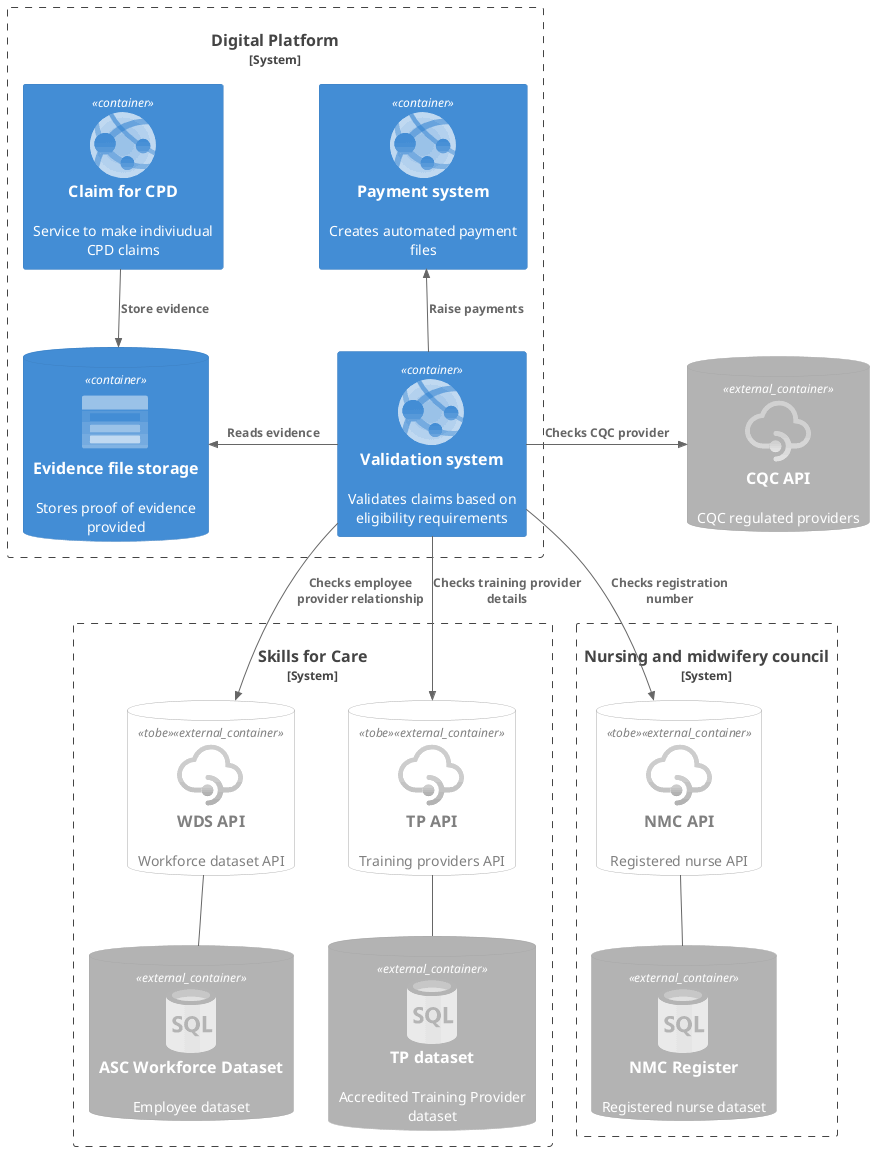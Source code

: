 @startuml ascw-c4-container-model-CPD-base
!include <azure/AzureCommon>
!include <azure/Web/AzureWebApp>
!include <azure/Web/AzureAPIManagement>
!include <azure/Databases/AzureSqlDatabase>
!include <azure/Storage/AzureBlobStorage>
!include <C4/C4_Container>
!include <C4/C4_Component>

AddRelTag("dashed", $lineStyle=DashedLine(), $legendText="external process\ndashed line")
AddElementTag("tobe", $bgColor="White", $fontColor="Gray", $borderColor="DarkGray", $legendText="to be external API")

System_Boundary(dp, "Digital Platform") {
  Container(sc, "Claim for CPD", "", $descr="Service to make indiviudual CPD claims", $sprite="AzureWebApp")
  Container(vs, "Validation system", "", $descr="Validates claims based on eligibility requirements", $sprite="AzureWebApp")  
  ContainerDb(fs, "Evidence file storage", "", $descr="Stores proof of evidence provided", $sprite="AzureBlobStorage")
  Container(ps, "Payment system", "", $descr="Creates automated payment files", $sprite="AzureWebApp")
}

System_Boundary(sfc, "Skills for Care") {
  ContainerDb_Ext(wds, "ASC Workforce Dataset", "", $descr="Employee dataset", $sprite="AzureSqlDatabase")
  ContainerDb_Ext(wda, "WDS API", "", $descr="Workforce dataset API", $sprite="AzureAPIManagement", $tags="tobe")
  wda -- wds
  ContainerDb_Ext(wts, "TP dataset", "", $descr="Accredited Training Provider dataset", $sprite="AzureSqlDatabase")
  ContainerDb_Ext(wta, "TP API", "", $descr="Training providers API", $sprite="AzureAPIManagement",  $tags="tobe")
  wta -- wts
}

System_Boundary(nmc, "Nursing and midwifery council") {
  ContainerDb_Ext(nmr, "NMC Register", "", $descr="Registered nurse dataset", $sprite="AzureSqlDatabase")
  ContainerDb_Ext(nma, "NMC API", "", $descr="Registered nurse API", $sprite="AzureAPIManagement",  $tags="tobe")
  nma -- nmr
}

ContainerDb_Ext(cqc, "CQC API", "", $descr="CQC regulated providers", $sprite="AzureAPIManagement")

Rel_D(sc, fs, "Store evidence")
Rel_L(vs, fs, "Reads evidence", "")

Rel_D(vs, nma, "Checks registration number")
Rel_R(vs, cqc, "Checks CQC provider")
Rel_D(vs, wda, "Checks employee provider relationship")
Rel_D(vs, wta, "Checks training provider details")

Rel_U(vs, ps, "Raise payments")

!unquoted procedure SHOW_LEGEND_EX()
  ' hack the legend slightly
  !$tagDefaultLegend = "person\ncontainer\ncomponent\nexternal_container\n"
  !$tagCustomLegend = "tobe\n"
  SHOW_LEGEND()
!endprocedure

@enduml